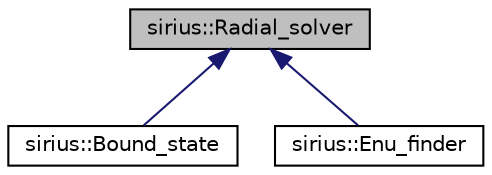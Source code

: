 digraph "sirius::Radial_solver"
{
 // INTERACTIVE_SVG=YES
  edge [fontname="Helvetica",fontsize="10",labelfontname="Helvetica",labelfontsize="10"];
  node [fontname="Helvetica",fontsize="10",shape=record];
  Node1 [label="sirius::Radial_solver",height=0.2,width=0.4,color="black", fillcolor="grey75", style="filled", fontcolor="black"];
  Node1 -> Node2 [dir="back",color="midnightblue",fontsize="10",style="solid",fontname="Helvetica"];
  Node2 [label="sirius::Bound_state",height=0.2,width=0.4,color="black", fillcolor="white", style="filled",URL="$classsirius_1_1_bound__state.html"];
  Node1 -> Node3 [dir="back",color="midnightblue",fontsize="10",style="solid",fontname="Helvetica"];
  Node3 [label="sirius::Enu_finder",height=0.2,width=0.4,color="black", fillcolor="white", style="filled",URL="$classsirius_1_1_enu__finder.html"];
}
